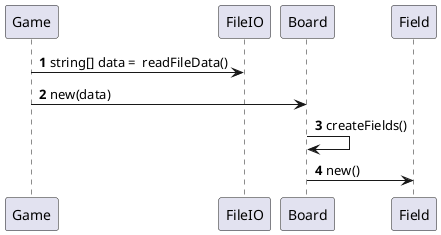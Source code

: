 @startuml
'https://plantuml.com/sequence-diagram

autonumber

Game -> FileIO: string[] data =  readFileData()

Game -> Board : new(data)
Board -> Board : createFields()
Board -> Field : new()

@enduml